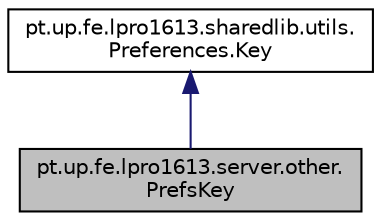 digraph "pt.up.fe.lpro1613.server.other.PrefsKey"
{
  edge [fontname="Helvetica",fontsize="10",labelfontname="Helvetica",labelfontsize="10"];
  node [fontname="Helvetica",fontsize="10",shape=record];
  Node2 [label="pt.up.fe.lpro1613.server.other.\lPrefsKey",height=0.2,width=0.4,color="black", fillcolor="grey75", style="filled", fontcolor="black"];
  Node3 -> Node2 [dir="back",color="midnightblue",fontsize="10",style="solid",fontname="Helvetica"];
  Node3 [label="pt.up.fe.lpro1613.sharedlib.utils.\lPreferences.Key",height=0.2,width=0.4,color="black", fillcolor="white", style="filled",URL="$interfacept_1_1up_1_1fe_1_1lpro1613_1_1sharedlib_1_1utils_1_1_preferences_1_1_key.html"];
}
